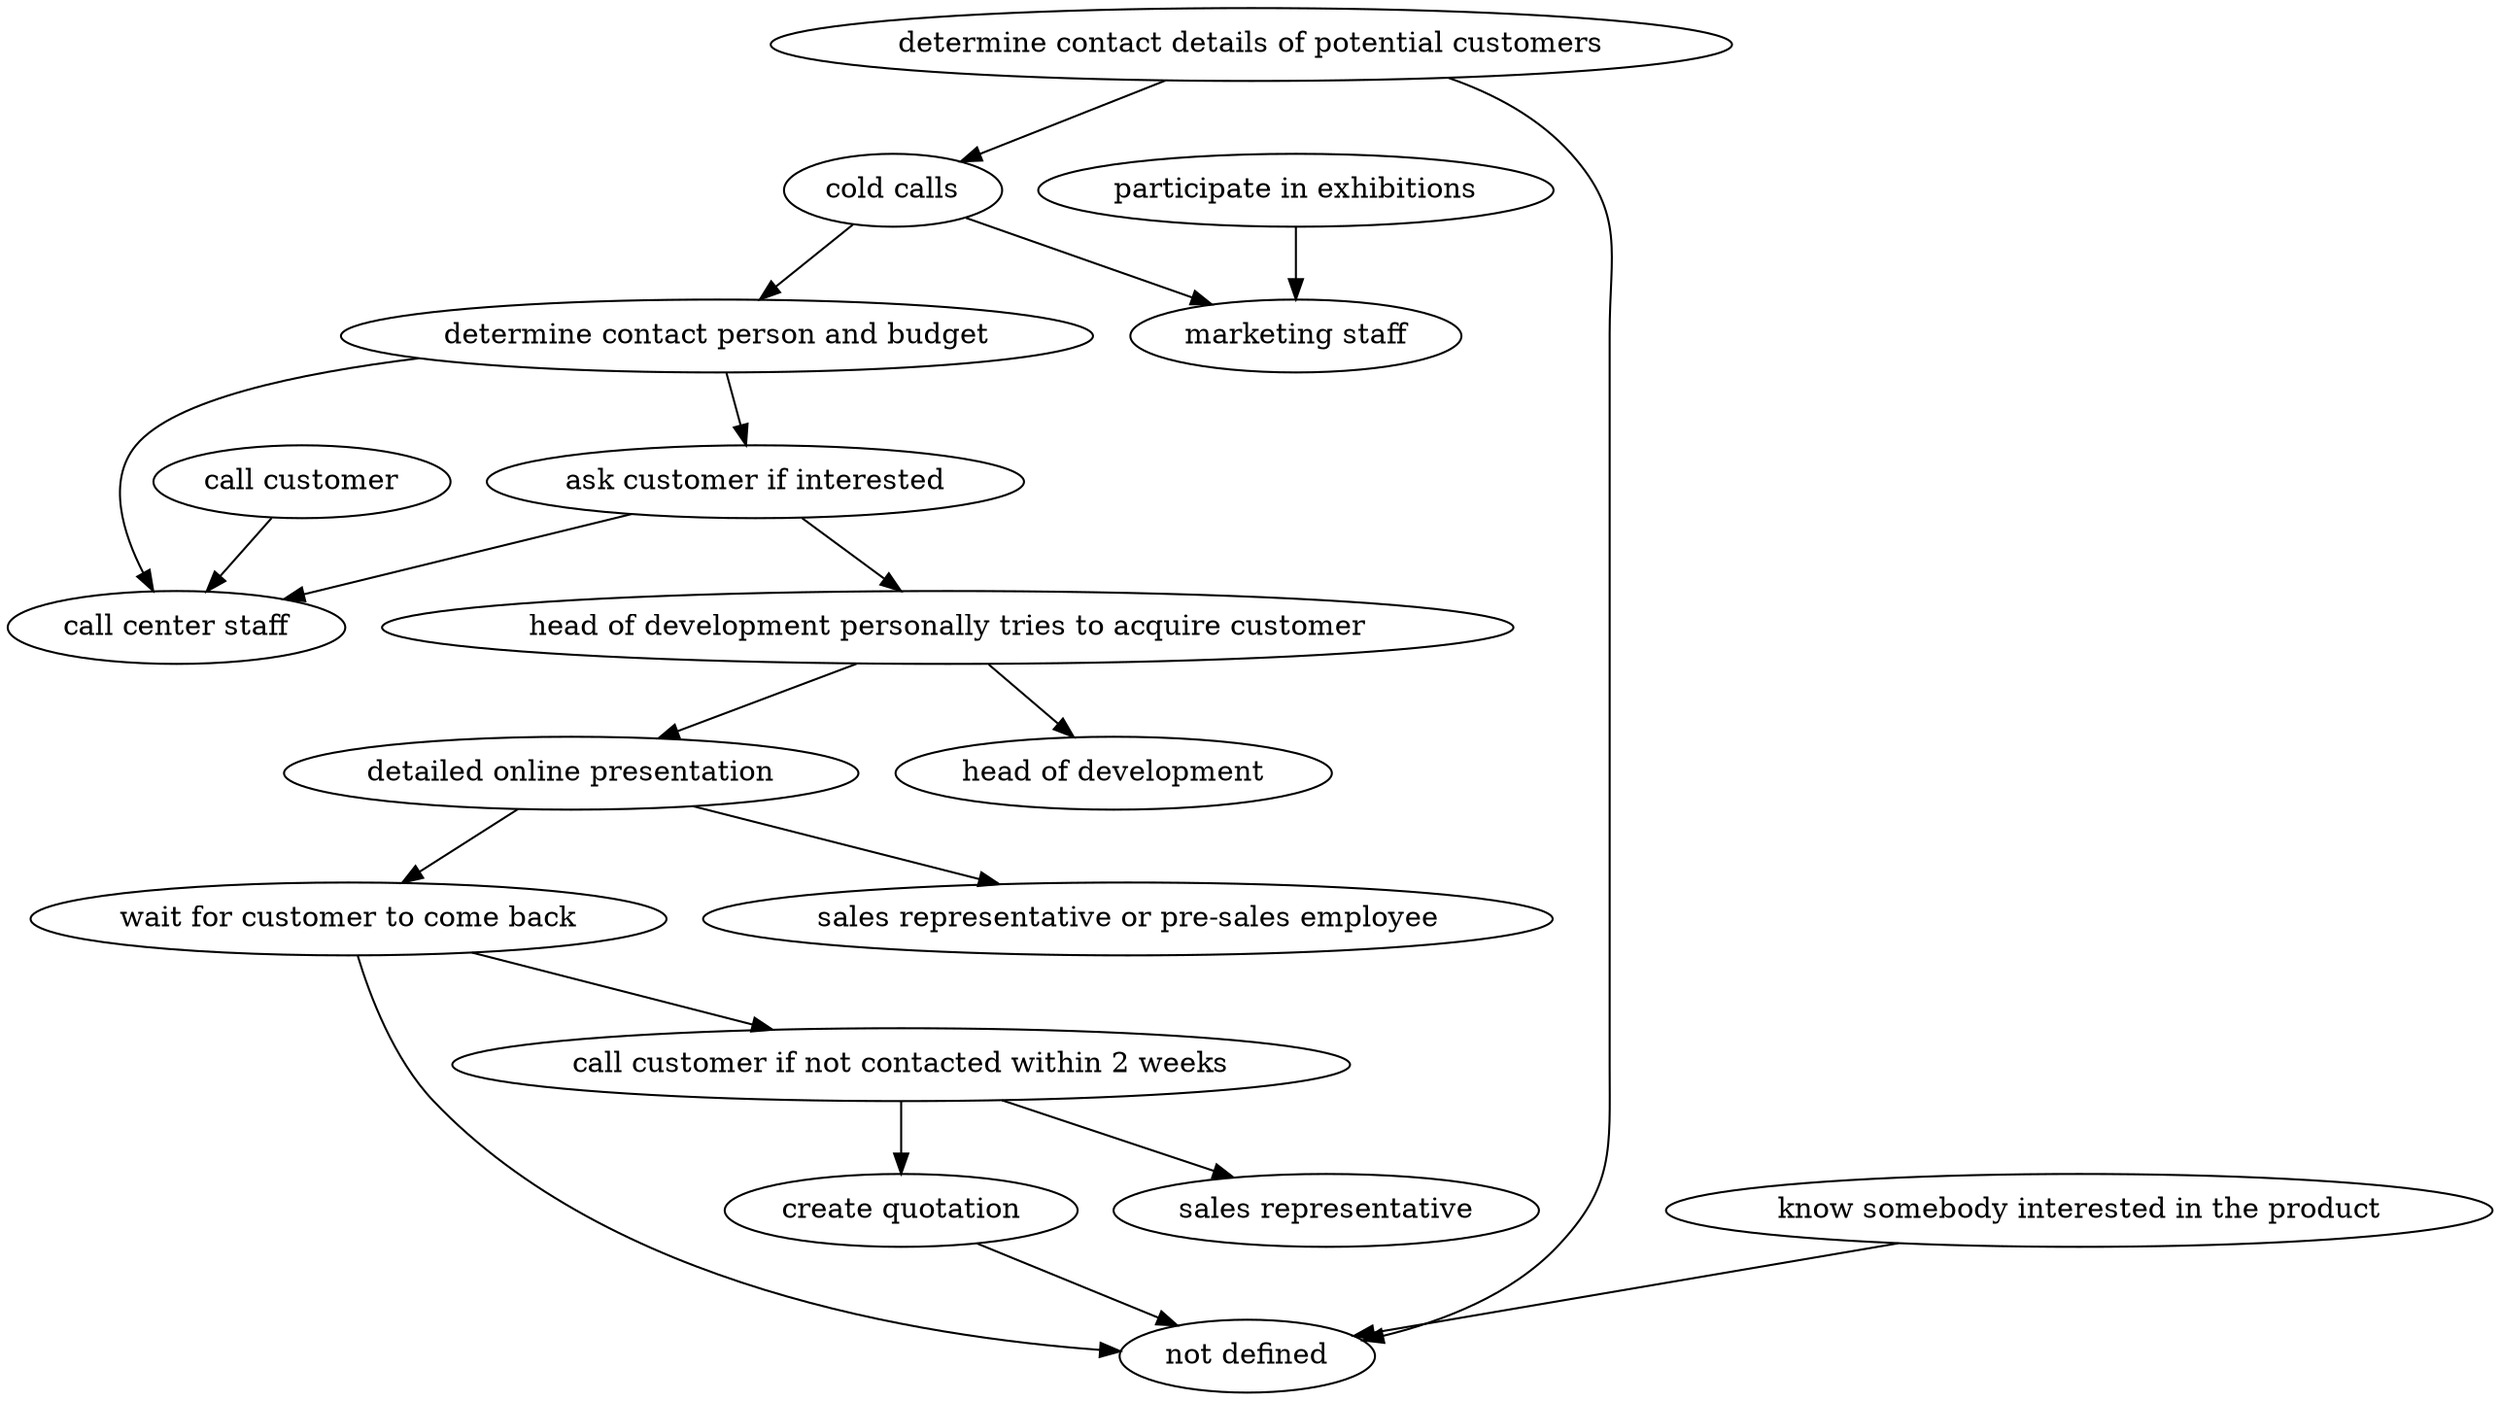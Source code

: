 strict digraph "doc-6.4" {
	graph [name="doc-6.4"];
	"determine contact details of potential customers"	[attrs="{'type': 'Activity', 'label': 'determine contact details of potential customers'}"];
	"cold calls"	[attrs="{'type': 'Activity', 'label': 'cold calls'}"];
	"determine contact details of potential customers" -> "cold calls"	[attrs="{'type': 'flow', 'label': 'flow'}"];
	"not defined"	[attrs="{'type': 'Actor', 'label': 'not defined'}"];
	"determine contact details of potential customers" -> "not defined"	[attrs="{'type': 'actor performer', 'label': 'actor performer'}"];
	"determine contact person and budget"	[attrs="{'type': 'Activity', 'label': 'determine contact person and budget'}"];
	"cold calls" -> "determine contact person and budget"	[attrs="{'type': 'flow', 'label': 'flow'}"];
	"marketing staff"	[attrs="{'type': 'Actor', 'label': 'marketing staff'}"];
	"cold calls" -> "marketing staff"	[attrs="{'type': 'actor performer', 'label': 'actor performer'}"];
	"participate in exhibitions"	[attrs="{'type': 'Activity', 'label': 'participate in exhibitions'}"];
	"participate in exhibitions" -> "marketing staff"	[attrs="{'type': 'actor performer', 'label': 'actor performer'}"];
	"know somebody interested in the product"	[attrs="{'type': 'Activity', 'label': 'know somebody interested in the product'}"];
	"know somebody interested in the product" -> "not defined"	[attrs="{'type': 'actor performer', 'label': 'actor performer'}"];
	"call customer"	[attrs="{'type': 'Activity', 'label': 'call customer'}"];
	"call center staff"	[attrs="{'type': 'Actor', 'label': 'call center staff'}"];
	"call customer" -> "call center staff"	[attrs="{'type': 'actor performer', 'label': 'actor performer'}"];
	"ask customer if interested"	[attrs="{'type': 'Activity', 'label': 'ask customer if interested'}"];
	"determine contact person and budget" -> "ask customer if interested"	[attrs="{'type': 'flow', 'label': 'flow'}"];
	"determine contact person and budget" -> "call center staff"	[attrs="{'type': 'actor performer', 'label': 'actor performer'}"];
	"head of development personally tries to acquire customer"	[attrs="{'type': 'Activity', 'label': 'head of development personally tries to acquire customer'}"];
	"ask customer if interested" -> "head of development personally tries to acquire customer"	[attrs="{'type': 'flow', 'label': 'flow'}"];
	"ask customer if interested" -> "call center staff"	[attrs="{'type': 'actor performer', 'label': 'actor performer'}"];
	"detailed online presentation"	[attrs="{'type': 'Activity', 'label': 'detailed online presentation'}"];
	"head of development personally tries to acquire customer" -> "detailed online presentation"	[attrs="{'type': 'flow', 'label': 'flow'}"];
	"head of development"	[attrs="{'type': 'Actor', 'label': 'head of development'}"];
	"head of development personally tries to acquire customer" -> "head of development"	[attrs="{'type': 'actor performer', 'label': 'actor performer'}"];
	"wait for customer to come back"	[attrs="{'type': 'Activity', 'label': 'wait for customer to come back'}"];
	"detailed online presentation" -> "wait for customer to come back"	[attrs="{'type': 'flow', 'label': 'flow'}"];
	"sales representative or pre-sales employee"	[attrs="{'type': 'Actor', 'label': 'sales representative or pre-sales employee'}"];
	"detailed online presentation" -> "sales representative or pre-sales employee"	[attrs="{'type': 'actor performer', 'label': 'actor performer'}"];
	"call customer if not contacted within 2 weeks"	[attrs="{'type': 'Activity', 'label': 'call customer if not contacted within 2 weeks'}"];
	"wait for customer to come back" -> "call customer if not contacted within 2 weeks"	[attrs="{'type': 'flow', 'label': 'flow'}"];
	"wait for customer to come back" -> "not defined"	[attrs="{'type': 'actor performer', 'label': 'actor performer'}"];
	"create quotation"	[attrs="{'type': 'Activity', 'label': 'create quotation'}"];
	"call customer if not contacted within 2 weeks" -> "create quotation"	[attrs="{'type': 'flow', 'label': 'flow'}"];
	"sales representative"	[attrs="{'type': 'Actor', 'label': 'sales representative'}"];
	"call customer if not contacted within 2 weeks" -> "sales representative"	[attrs="{'type': 'actor performer', 'label': 'actor performer'}"];
	"create quotation" -> "not defined"	[attrs="{'type': 'actor performer', 'label': 'actor performer'}"];
}
